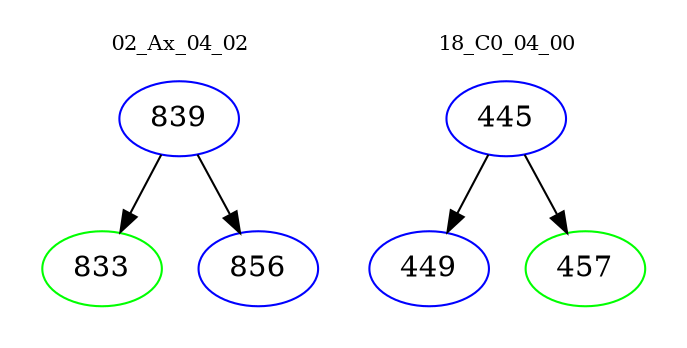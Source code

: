 digraph{
subgraph cluster_0 {
color = white
label = "02_Ax_04_02";
fontsize=10;
T0_839 [label="839", color="blue"]
T0_839 -> T0_833 [color="black"]
T0_833 [label="833", color="green"]
T0_839 -> T0_856 [color="black"]
T0_856 [label="856", color="blue"]
}
subgraph cluster_1 {
color = white
label = "18_C0_04_00";
fontsize=10;
T1_445 [label="445", color="blue"]
T1_445 -> T1_449 [color="black"]
T1_449 [label="449", color="blue"]
T1_445 -> T1_457 [color="black"]
T1_457 [label="457", color="green"]
}
}
